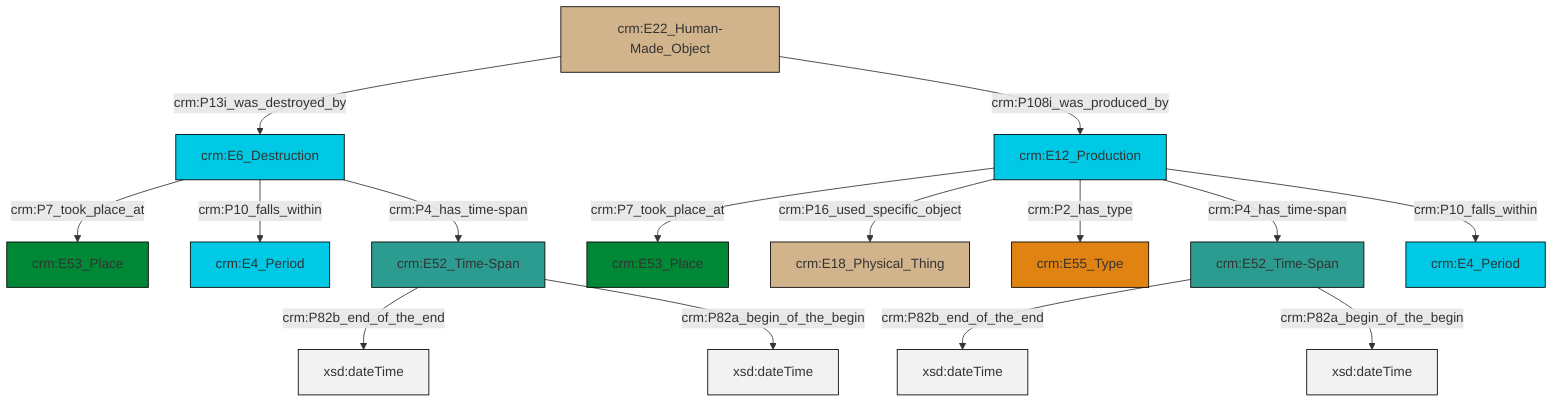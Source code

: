 graph TD
classDef Literal fill:#f2f2f2,stroke:#000000;
classDef CRM_Entity fill:#FFFFFF,stroke:#000000;
classDef Temporal_Entity fill:#00C9E6, stroke:#000000;
classDef Type fill:#E18312, stroke:#000000;
classDef Time-Span fill:#2C9C91, stroke:#000000;
classDef Appellation fill:#FFEB7F, stroke:#000000;
classDef Place fill:#008836, stroke:#000000;
classDef Persistent_Item fill:#B266B2, stroke:#000000;
classDef Conceptual_Object fill:#FFD700, stroke:#000000;
classDef Physical_Thing fill:#D2B48C, stroke:#000000;
classDef Actor fill:#f58aad, stroke:#000000;
classDef PC_Classes fill:#4ce600, stroke:#000000;
classDef Multi fill:#cccccc,stroke:#000000;

2["crm:E12_Production"]:::Temporal_Entity -->|crm:P7_took_place_at| 3["crm:E53_Place"]:::Place
7["crm:E52_Time-Span"]:::Time-Span -->|crm:P82b_end_of_the_end| 8[xsd:dateTime]:::Literal
7["crm:E52_Time-Span"]:::Time-Span -->|crm:P82a_begin_of_the_begin| 15[xsd:dateTime]:::Literal
0["crm:E6_Destruction"]:::Temporal_Entity -->|crm:P7_took_place_at| 5["crm:E53_Place"]:::Place
2["crm:E12_Production"]:::Temporal_Entity -->|crm:P16_used_specific_object| 18["crm:E18_Physical_Thing"]:::Physical_Thing
0["crm:E6_Destruction"]:::Temporal_Entity -->|crm:P10_falls_within| 9["crm:E4_Period"]:::Temporal_Entity
0["crm:E6_Destruction"]:::Temporal_Entity -->|crm:P4_has_time-span| 20["crm:E52_Time-Span"]:::Time-Span
20["crm:E52_Time-Span"]:::Time-Span -->|crm:P82b_end_of_the_end| 21[xsd:dateTime]:::Literal
2["crm:E12_Production"]:::Temporal_Entity -->|crm:P2_has_type| 11["crm:E55_Type"]:::Type
16["crm:E22_Human-Made_Object"]:::Physical_Thing -->|crm:P13i_was_destroyed_by| 0["crm:E6_Destruction"]:::Temporal_Entity
2["crm:E12_Production"]:::Temporal_Entity -->|crm:P4_has_time-span| 7["crm:E52_Time-Span"]:::Time-Span
16["crm:E22_Human-Made_Object"]:::Physical_Thing -->|crm:P108i_was_produced_by| 2["crm:E12_Production"]:::Temporal_Entity
2["crm:E12_Production"]:::Temporal_Entity -->|crm:P10_falls_within| 13["crm:E4_Period"]:::Temporal_Entity
20["crm:E52_Time-Span"]:::Time-Span -->|crm:P82a_begin_of_the_begin| 25[xsd:dateTime]:::Literal
